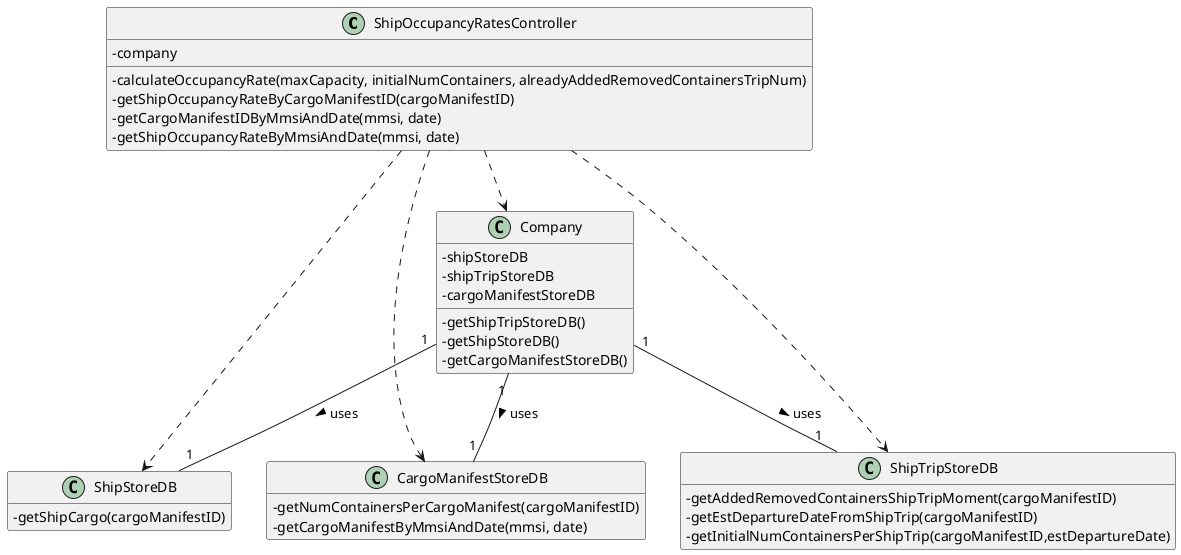 @startuml

hide empty methods
hide empty attributes
'left to right direction
skinparam classAttributeIconSize 0

class ShipOccupancyRatesController{
- company
- calculateOccupancyRate(maxCapacity, initialNumContainers, alreadyAddedRemovedContainersTripNum)
- getShipOccupancyRateByCargoManifestID(cargoManifestID)
- getCargoManifestIDByMmsiAndDate(mmsi, date)
- getShipOccupancyRateByMmsiAndDate(mmsi, date)
}

class ShipStoreDB{
- getShipCargo(cargoManifestID)
}

class ShipTripStoreDB{
- getAddedRemovedContainersShipTripMoment(cargoManifestID)
- getEstDepartureDateFromShipTrip(cargoManifestID)
- getInitialNumContainersPerShipTrip(cargoManifestID,estDepartureDate)
}

class CargoManifestStoreDB{
- getNumContainersPerCargoManifest(cargoManifestID)
- getCargoManifestByMmsiAndDate(mmsi, date)
}

class Company{
- shipStoreDB
- shipTripStoreDB
- cargoManifestStoreDB
- getShipTripStoreDB()
- getShipStoreDB()
- getCargoManifestStoreDB()
}

ShipOccupancyRatesController ..> Company
ShipOccupancyRatesController ..> ShipStoreDB
ShipOccupancyRatesController ..> ShipTripStoreDB
ShipOccupancyRatesController ..> CargoManifestStoreDB
Company "1" -- "1" ShipStoreDB : uses >
Company "1" -- "1" ShipTripStoreDB : uses >
Company "1" -- "1" CargoManifestStoreDB : uses >

@enduml